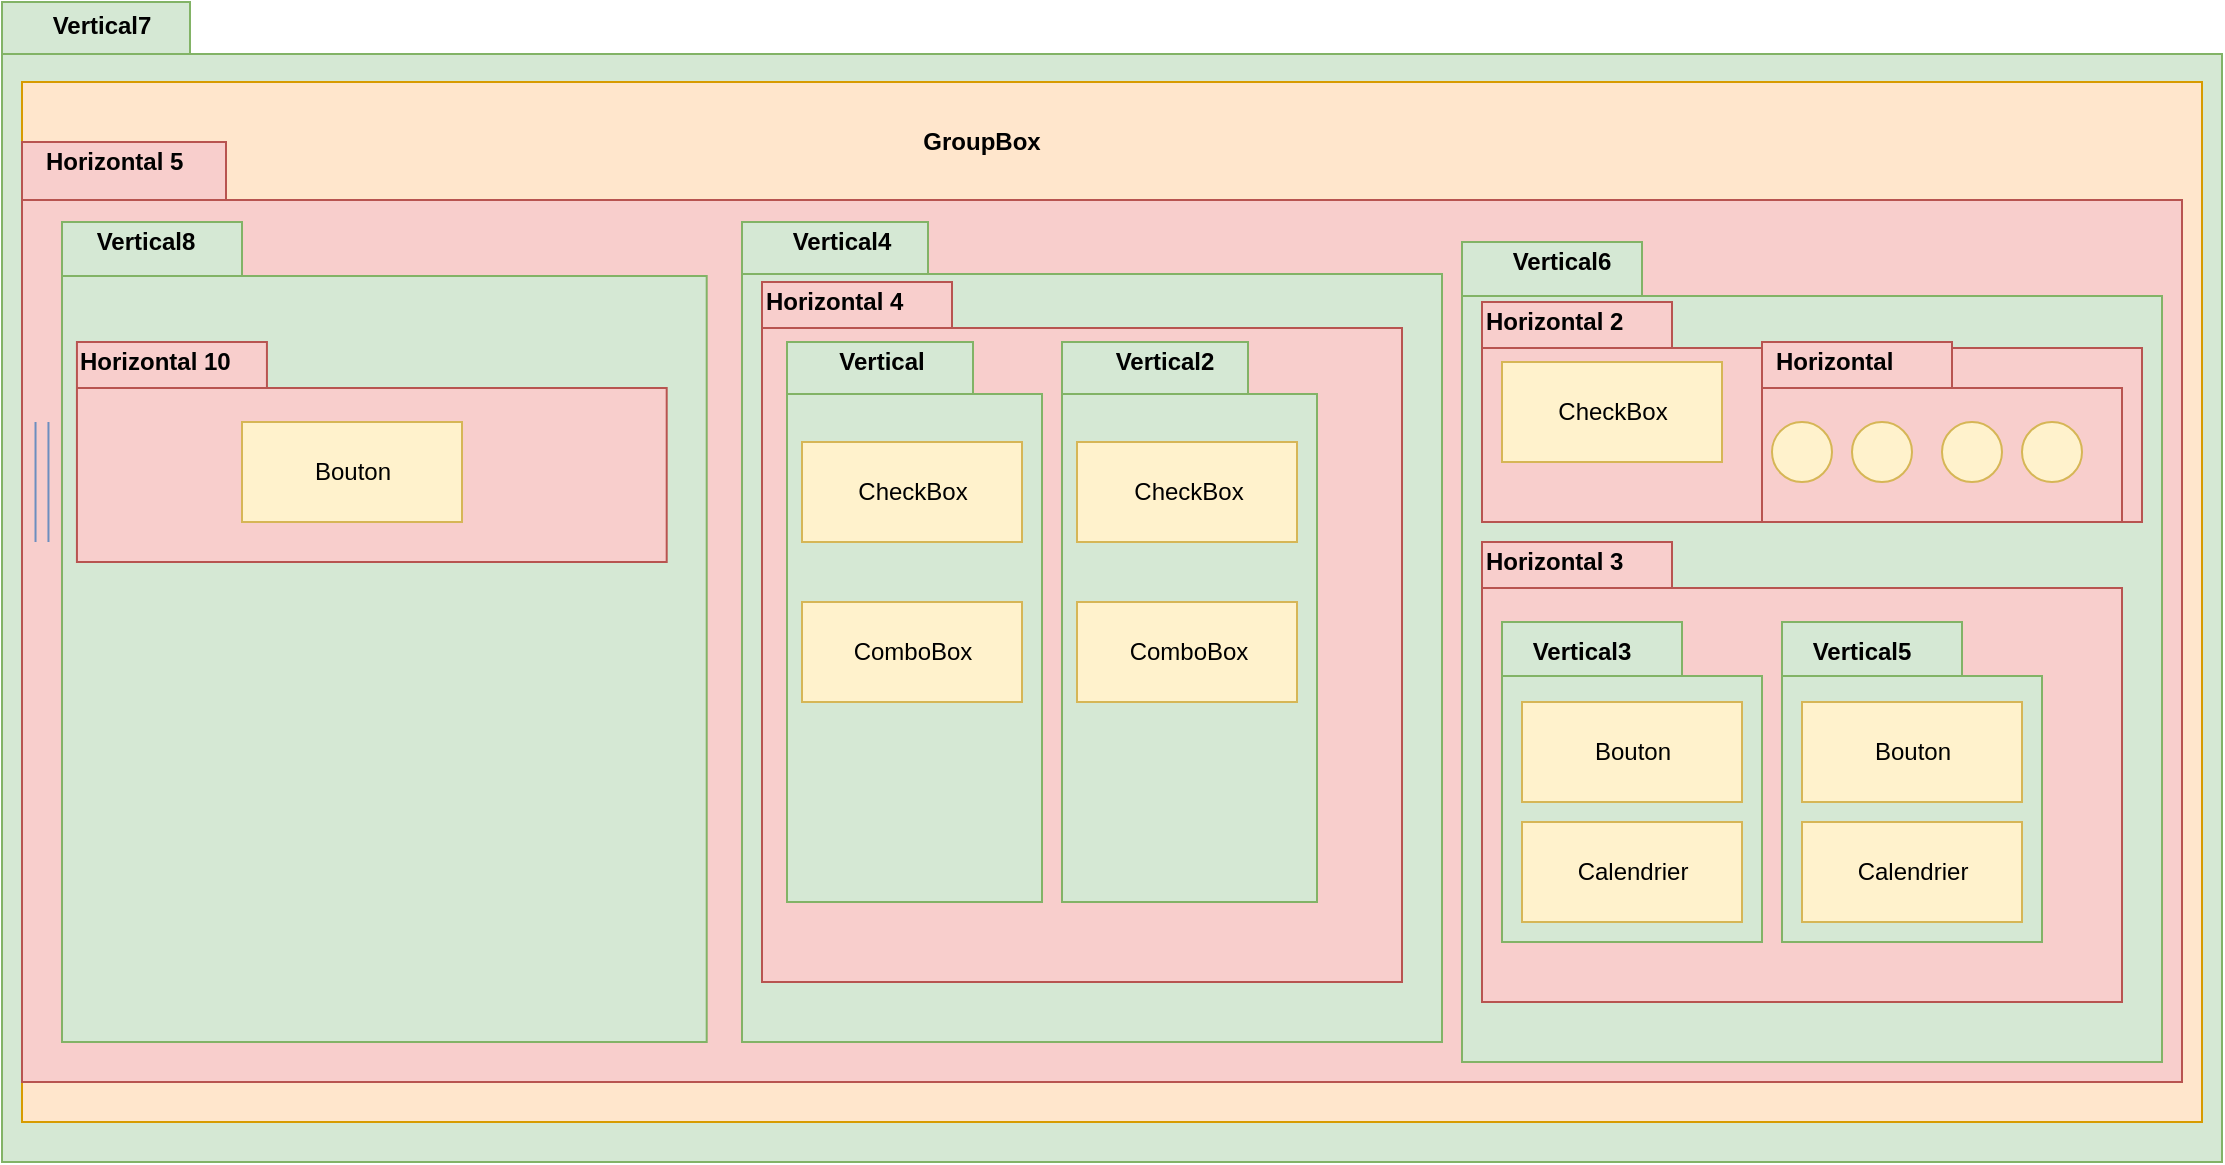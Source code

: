 <mxfile version="12.6.7" type="device" pages="3"><diagram id="0NMmQdU5TqQ1kGZvN3zl" name="IHMRapport"><mxGraphModel dx="1022" dy="723" grid="1" gridSize="10" guides="1" tooltips="1" connect="1" arrows="1" fold="1" page="1" pageScale="1" pageWidth="1169" pageHeight="1654" math="0" shadow="0"><root><mxCell id="0"/><mxCell id="1" parent="0"/><mxCell id="otSW71d-O1WbgjmMsNwK-2" value="" style="shape=folder;fontStyle=1;spacingTop=10;tabWidth=94;tabHeight=26;tabPosition=left;html=1;fillColor=#d5e8d4;strokeColor=#82b366;" parent="1" vertex="1"><mxGeometry x="20" y="20" width="1110" height="580" as="geometry"/></mxCell><mxCell id="otSW71d-O1WbgjmMsNwK-9" value="GroupBox" style="html=1;fillColor=#ffe6cc;strokeColor=#d79b00;" parent="1" vertex="1"><mxGeometry x="30" y="60" width="1090" height="520" as="geometry"/></mxCell><mxCell id="otSW71d-O1WbgjmMsNwK-3" value="&lt;b&gt;Vertical7&lt;/b&gt;" style="text;html=1;strokeColor=none;fillColor=none;align=center;verticalAlign=middle;whiteSpace=wrap;rounded=0;" parent="1" vertex="1"><mxGeometry x="50" y="22.35" width="40" height="20" as="geometry"/></mxCell><mxCell id="otSW71d-O1WbgjmMsNwK-4" value="" style="shape=folder;fontStyle=1;spacingTop=10;tabWidth=102;tabHeight=29;tabPosition=left;html=1;fillColor=#f8cecc;strokeColor=#b85450;" parent="1" vertex="1"><mxGeometry x="30" y="90" width="1080" height="470" as="geometry"/></mxCell><mxCell id="otSW71d-O1WbgjmMsNwK-5" value="&lt;div align=&quot;left&quot;&gt;&lt;b&gt;Horizontal 5&lt;/b&gt;&lt;/div&gt;" style="text;html=1;strokeColor=none;fillColor=none;align=left;verticalAlign=middle;whiteSpace=wrap;rounded=0;" parent="1" vertex="1"><mxGeometry x="40" y="90" width="100" height="20" as="geometry"/></mxCell><mxCell id="otSW71d-O1WbgjmMsNwK-7" value="" style="shape=link;html=1;fillColor=#dae8fc;strokeColor=#6c8ebf;width=6.471;" parent="1" edge="1"><mxGeometry width="50" height="50" relative="1" as="geometry"><mxPoint x="40" y="290" as="sourcePoint"/><mxPoint x="40" y="230" as="targetPoint"/></mxGeometry></mxCell><mxCell id="otSW71d-O1WbgjmMsNwK-10" value="" style="shape=folder;fontStyle=1;spacingTop=10;tabWidth=93;tabHeight=26;tabPosition=left;html=1;fillColor=#d5e8d4;strokeColor=#82b366;" parent="1" vertex="1"><mxGeometry x="390" y="130" width="350" height="410" as="geometry"/></mxCell><mxCell id="otSW71d-O1WbgjmMsNwK-11" value="&lt;div&gt;&lt;b&gt;Vertical4&lt;/b&gt;&lt;/div&gt;" style="text;html=1;strokeColor=none;fillColor=none;align=center;verticalAlign=middle;whiteSpace=wrap;rounded=0;" parent="1" vertex="1"><mxGeometry x="420" y="130.0" width="40" height="20" as="geometry"/></mxCell><mxCell id="otSW71d-O1WbgjmMsNwK-16" value="" style="shape=folder;fontStyle=1;spacingTop=10;tabWidth=95;tabHeight=23;tabPosition=left;html=1;fillColor=#f8cecc;strokeColor=#b85450;fillOpacity=100;" parent="1" vertex="1"><mxGeometry x="400" y="160" width="320" height="350" as="geometry"/></mxCell><mxCell id="otSW71d-O1WbgjmMsNwK-17" value="&lt;div align=&quot;left&quot;&gt;&lt;b&gt;Horizontal 4&lt;br&gt;&lt;/b&gt;&lt;/div&gt;" style="text;html=1;strokeColor=none;fillColor=none;align=left;verticalAlign=middle;whiteSpace=wrap;rounded=0;" parent="1" vertex="1"><mxGeometry x="400" y="160" width="100" height="20" as="geometry"/></mxCell><mxCell id="otSW71d-O1WbgjmMsNwK-12" value="" style="shape=folder;fontStyle=1;spacingTop=10;tabWidth=93;tabHeight=26;tabPosition=left;html=1;fillColor=#d5e8d4;strokeColor=#82b366;" parent="1" vertex="1"><mxGeometry x="412.5" y="190" width="127.5" height="280" as="geometry"/></mxCell><mxCell id="otSW71d-O1WbgjmMsNwK-13" value="&lt;div&gt;&lt;b&gt;Vertical&lt;/b&gt;&lt;/div&gt;" style="text;html=1;strokeColor=none;fillColor=none;align=center;verticalAlign=middle;whiteSpace=wrap;rounded=0;" parent="1" vertex="1"><mxGeometry x="440" y="190.0" width="40" height="20" as="geometry"/></mxCell><mxCell id="otSW71d-O1WbgjmMsNwK-14" value="&lt;div&gt;CheckBox&lt;/div&gt;" style="html=1;fillColor=#fff2cc;strokeColor=#d6b656;" parent="1" vertex="1"><mxGeometry x="420" y="240" width="110" height="50" as="geometry"/></mxCell><mxCell id="otSW71d-O1WbgjmMsNwK-15" value="ComboBox" style="html=1;fillColor=#fff2cc;strokeColor=#d6b656;" parent="1" vertex="1"><mxGeometry x="420" y="320" width="110" height="50" as="geometry"/></mxCell><mxCell id="otSW71d-O1WbgjmMsNwK-22" value="" style="shape=folder;fontStyle=1;spacingTop=10;tabWidth=93;tabHeight=26;tabPosition=left;html=1;fillColor=#d5e8d4;strokeColor=#82b366;" parent="1" vertex="1"><mxGeometry x="550" y="190" width="127.5" height="280" as="geometry"/></mxCell><mxCell id="otSW71d-O1WbgjmMsNwK-23" value="&lt;div align=&quot;left&quot;&gt;&lt;b&gt;Vertical2&lt;/b&gt;&lt;/div&gt;" style="text;html=1;strokeColor=none;fillColor=none;align=center;verticalAlign=middle;whiteSpace=wrap;rounded=0;" parent="1" vertex="1"><mxGeometry x="570" y="190" width="62.5" height="20" as="geometry"/></mxCell><mxCell id="otSW71d-O1WbgjmMsNwK-24" value="&lt;div&gt;CheckBox&lt;/div&gt;" style="html=1;fillColor=#fff2cc;strokeColor=#d6b656;" parent="1" vertex="1"><mxGeometry x="557.5" y="240" width="110" height="50" as="geometry"/></mxCell><mxCell id="otSW71d-O1WbgjmMsNwK-25" value="ComboBox" style="html=1;fillColor=#fff2cc;strokeColor=#d6b656;" parent="1" vertex="1"><mxGeometry x="557.5" y="320" width="110" height="50" as="geometry"/></mxCell><mxCell id="otSW71d-O1WbgjmMsNwK-27" value="" style="shape=folder;fontStyle=1;spacingTop=10;tabWidth=90;tabHeight=27;tabPosition=left;html=1;fillColor=#d5e8d4;strokeColor=#82b366;" parent="1" vertex="1"><mxGeometry x="750" y="140" width="350" height="410" as="geometry"/></mxCell><mxCell id="otSW71d-O1WbgjmMsNwK-28" value="&lt;div&gt;&lt;b&gt;Vertical6&lt;/b&gt;&lt;/div&gt;" style="text;html=1;strokeColor=none;fillColor=none;align=center;verticalAlign=middle;whiteSpace=wrap;rounded=0;" parent="1" vertex="1"><mxGeometry x="780" y="140.0" width="40" height="20" as="geometry"/></mxCell><mxCell id="otSW71d-O1WbgjmMsNwK-29" value="" style="shape=folder;fontStyle=1;spacingTop=10;tabWidth=95;tabHeight=23;tabPosition=left;html=1;fillColor=#f8cecc;strokeColor=#b85450;fillOpacity=100;" parent="1" vertex="1"><mxGeometry x="760" y="170" width="330" height="110" as="geometry"/></mxCell><mxCell id="otSW71d-O1WbgjmMsNwK-30" value="&lt;div align=&quot;left&quot;&gt;&lt;b&gt;Horizontal 2&lt;br&gt;&lt;/b&gt;&lt;/div&gt;" style="text;html=1;strokeColor=none;fillColor=none;align=left;verticalAlign=middle;whiteSpace=wrap;rounded=0;" parent="1" vertex="1"><mxGeometry x="760" y="170" width="100" height="20" as="geometry"/></mxCell><mxCell id="otSW71d-O1WbgjmMsNwK-32" value="&lt;div&gt;CheckBox&lt;/div&gt;" style="html=1;fillColor=#fff2cc;strokeColor=#d6b656;" parent="1" vertex="1"><mxGeometry x="770" y="200" width="110" height="50" as="geometry"/></mxCell><mxCell id="otSW71d-O1WbgjmMsNwK-33" value="" style="shape=folder;fontStyle=1;spacingTop=10;tabWidth=95;tabHeight=23;tabPosition=left;html=1;fillColor=#f8cecc;strokeColor=#b85450;fillOpacity=100;" parent="1" vertex="1"><mxGeometry x="900" y="190" width="180" height="90" as="geometry"/></mxCell><mxCell id="otSW71d-O1WbgjmMsNwK-34" value="&lt;div align=&quot;left&quot;&gt;&lt;b&gt;Horizontal&lt;br&gt;&lt;/b&gt;&lt;/div&gt;" style="text;html=1;strokeColor=none;fillColor=none;align=left;verticalAlign=middle;whiteSpace=wrap;rounded=0;" parent="1" vertex="1"><mxGeometry x="905" y="190" width="100" height="20" as="geometry"/></mxCell><mxCell id="otSW71d-O1WbgjmMsNwK-35" value="" style="ellipse;whiteSpace=wrap;html=1;aspect=fixed;fillColor=#fff2cc;strokeColor=#d6b656;" parent="1" vertex="1"><mxGeometry x="905" y="230" width="30" height="30" as="geometry"/></mxCell><mxCell id="otSW71d-O1WbgjmMsNwK-36" value="" style="ellipse;whiteSpace=wrap;html=1;aspect=fixed;fillColor=#fff2cc;strokeColor=#d6b656;" parent="1" vertex="1"><mxGeometry x="945" y="230" width="30" height="30" as="geometry"/></mxCell><mxCell id="otSW71d-O1WbgjmMsNwK-37" value="" style="ellipse;whiteSpace=wrap;html=1;aspect=fixed;fillColor=#fff2cc;strokeColor=#d6b656;" parent="1" vertex="1"><mxGeometry x="990" y="230" width="30" height="30" as="geometry"/></mxCell><mxCell id="otSW71d-O1WbgjmMsNwK-38" value="" style="ellipse;whiteSpace=wrap;html=1;aspect=fixed;fillColor=#fff2cc;strokeColor=#d6b656;" parent="1" vertex="1"><mxGeometry x="1030" y="230" width="30" height="30" as="geometry"/></mxCell><mxCell id="otSW71d-O1WbgjmMsNwK-45" value="" style="shape=folder;fontStyle=1;spacingTop=10;tabWidth=95;tabHeight=23;tabPosition=left;html=1;fillColor=#f8cecc;strokeColor=#b85450;fillOpacity=100;" parent="1" vertex="1"><mxGeometry x="760" y="290" width="320" height="230" as="geometry"/></mxCell><mxCell id="otSW71d-O1WbgjmMsNwK-46" value="&lt;div align=&quot;left&quot;&gt;&lt;b&gt;Horizontal 3&lt;br&gt;&lt;/b&gt;&lt;/div&gt;" style="text;html=1;strokeColor=none;fillColor=none;align=left;verticalAlign=middle;whiteSpace=wrap;rounded=0;" parent="1" vertex="1"><mxGeometry x="760" y="290" width="100" height="20" as="geometry"/></mxCell><mxCell id="otSW71d-O1WbgjmMsNwK-40" value="" style="shape=folder;fontStyle=1;spacingTop=10;tabWidth=90;tabHeight=27;tabPosition=left;html=1;fillColor=#d5e8d4;strokeColor=#82b366;" parent="1" vertex="1"><mxGeometry x="770" y="330" width="130" height="160" as="geometry"/></mxCell><mxCell id="otSW71d-O1WbgjmMsNwK-41" value="&lt;div&gt;&lt;b&gt;Vertical3&lt;/b&gt;&lt;/div&gt;" style="text;html=1;strokeColor=none;fillColor=none;align=center;verticalAlign=middle;whiteSpace=wrap;rounded=0;" parent="1" vertex="1"><mxGeometry x="790" y="335" width="40" height="20" as="geometry"/></mxCell><mxCell id="otSW71d-O1WbgjmMsNwK-43" value="Bouton" style="html=1;fillColor=#fff2cc;strokeColor=#d6b656;" parent="1" vertex="1"><mxGeometry x="780" y="370" width="110" height="50" as="geometry"/></mxCell><mxCell id="otSW71d-O1WbgjmMsNwK-44" value="Calendrier" style="html=1;fillColor=#fff2cc;strokeColor=#d6b656;" parent="1" vertex="1"><mxGeometry x="780" y="430" width="110" height="50" as="geometry"/></mxCell><mxCell id="otSW71d-O1WbgjmMsNwK-47" value="" style="shape=folder;fontStyle=1;spacingTop=10;tabWidth=90;tabHeight=27;tabPosition=left;html=1;fillColor=#d5e8d4;strokeColor=#82b366;" parent="1" vertex="1"><mxGeometry x="910" y="330" width="130" height="160" as="geometry"/></mxCell><mxCell id="otSW71d-O1WbgjmMsNwK-48" value="&lt;div&gt;&lt;b&gt;Vertical5&lt;/b&gt;&lt;/div&gt;" style="text;html=1;strokeColor=none;fillColor=none;align=center;verticalAlign=middle;whiteSpace=wrap;rounded=0;" parent="1" vertex="1"><mxGeometry x="930" y="335" width="40" height="20" as="geometry"/></mxCell><mxCell id="otSW71d-O1WbgjmMsNwK-49" value="Bouton" style="html=1;fillColor=#fff2cc;strokeColor=#d6b656;" parent="1" vertex="1"><mxGeometry x="920" y="370" width="110" height="50" as="geometry"/></mxCell><mxCell id="otSW71d-O1WbgjmMsNwK-50" value="Calendrier" style="html=1;fillColor=#fff2cc;strokeColor=#d6b656;" parent="1" vertex="1"><mxGeometry x="920" y="430" width="110" height="50" as="geometry"/></mxCell><mxCell id="otSW71d-O1WbgjmMsNwK-51" value="" style="shape=folder;fontStyle=1;spacingTop=10;tabWidth=90;tabHeight=27;tabPosition=left;html=1;fillColor=#d5e8d4;strokeColor=#82b366;" parent="1" vertex="1"><mxGeometry x="50" y="130" width="322.35" height="410" as="geometry"/></mxCell><mxCell id="otSW71d-O1WbgjmMsNwK-52" value="&lt;div&gt;&lt;b&gt;Vertical8&lt;/b&gt;&lt;/div&gt;" style="text;html=1;strokeColor=none;fillColor=none;align=center;verticalAlign=middle;whiteSpace=wrap;rounded=0;" parent="1" vertex="1"><mxGeometry x="72.35" y="130.0" width="40" height="20" as="geometry"/></mxCell><mxCell id="otSW71d-O1WbgjmMsNwK-53" value="" style="shape=folder;fontStyle=1;spacingTop=10;tabWidth=95;tabHeight=23;tabPosition=left;html=1;fillColor=#f8cecc;strokeColor=#b85450;fillOpacity=100;" parent="1" vertex="1"><mxGeometry x="57.47" y="190" width="294.88" height="110" as="geometry"/></mxCell><mxCell id="otSW71d-O1WbgjmMsNwK-54" value="&lt;div&gt;&lt;b&gt;Horizontal &lt;/b&gt;&lt;b&gt;10&lt;/b&gt;&lt;/div&gt;" style="text;html=1;strokeColor=none;fillColor=none;align=left;verticalAlign=middle;whiteSpace=wrap;rounded=0;" parent="1" vertex="1"><mxGeometry x="57.47" y="190" width="134.88" height="20" as="geometry"/></mxCell><mxCell id="otSW71d-O1WbgjmMsNwK-55" value="Bouton" style="html=1;fillColor=#fff2cc;strokeColor=#d6b656;" parent="1" vertex="1"><mxGeometry x="140.0" y="230" width="110" height="50" as="geometry"/></mxCell><mxCell id="aP0zRacj7gYFiWTM4Fsq-1" value="&lt;div&gt;&lt;b&gt;GroupBox&lt;/b&gt;&lt;/div&gt;" style="text;html=1;strokeColor=none;fillColor=none;align=center;verticalAlign=middle;whiteSpace=wrap;rounded=0;" parent="1" vertex="1"><mxGeometry x="490" y="80" width="40" height="20" as="geometry"/></mxCell></root></mxGraphModel></diagram><diagram id="5NvXTTq6SskbN5lYxQjm" name="IHMPointeau"><mxGraphModel dx="1202" dy="851" grid="1" gridSize="10" guides="1" tooltips="1" connect="1" arrows="1" fold="1" page="1" pageScale="1" pageWidth="850" pageHeight="1100" math="0" shadow="0"><root><mxCell id="3f95LozEubeywQOr4OTT-0"/><mxCell id="3f95LozEubeywQOr4OTT-1" parent="3f95LozEubeywQOr4OTT-0"/><mxCell id="rwfBAxxyRv9CuKLF4wXZ-0" value="" style="shape=folder;fontStyle=1;spacingTop=10;tabWidth=94;tabHeight=26;tabPosition=left;html=1;fillColor=#d5e8d4;strokeColor=#82b366;" parent="3f95LozEubeywQOr4OTT-1" vertex="1"><mxGeometry x="20" y="20" width="1110" height="1020" as="geometry"/></mxCell><mxCell id="rwfBAxxyRv9CuKLF4wXZ-2" value="&lt;b&gt;Vertical2&lt;/b&gt;" style="text;html=1;strokeColor=none;fillColor=none;align=center;verticalAlign=middle;whiteSpace=wrap;rounded=0;" parent="3f95LozEubeywQOr4OTT-1" vertex="1"><mxGeometry x="50" y="22.35" width="40" height="20" as="geometry"/></mxCell><mxCell id="rwfBAxxyRv9CuKLF4wXZ-3" value="" style="shape=folder;fontStyle=1;spacingTop=10;tabWidth=102;tabHeight=29;tabPosition=left;html=1;fillColor=#f8cecc;strokeColor=#b85450;" parent="3f95LozEubeywQOr4OTT-1" vertex="1"><mxGeometry x="80" y="80" width="920" height="120" as="geometry"/></mxCell><mxCell id="rwfBAxxyRv9CuKLF4wXZ-4" value="&lt;div align=&quot;left&quot;&gt;&lt;b&gt;Horizontal6&lt;br&gt;&lt;/b&gt;&lt;/div&gt;" style="text;html=1;strokeColor=none;fillColor=none;align=left;verticalAlign=middle;whiteSpace=wrap;rounded=0;" parent="3f95LozEubeywQOr4OTT-1" vertex="1"><mxGeometry x="90" y="80" width="100" height="20" as="geometry"/></mxCell><mxCell id="qNgT1uP5ViKe7fNCqSEb-0" value="Pointeau" style="text;html=1;strokeColor=#d6b656;fillColor=#fff2cc;align=center;verticalAlign=middle;whiteSpace=wrap;rounded=0;" parent="3f95LozEubeywQOr4OTT-1" vertex="1"><mxGeometry x="360" y="130" width="90" height="50" as="geometry"/></mxCell><mxCell id="qNgT1uP5ViKe7fNCqSEb-2" value="" style="shape=link;html=1;fillColor=#dae8fc;strokeColor=#6c8ebf;" parent="3f95LozEubeywQOr4OTT-1" edge="1"><mxGeometry width="50" height="50" relative="1" as="geometry"><mxPoint x="180" y="120" as="sourcePoint"/><mxPoint x="180" y="190" as="targetPoint"/></mxGeometry></mxCell><mxCell id="3FG_QixNOHKgJ2k-6fQh-0" value="ComboBox" style="html=1;fillColor=#fff2cc;strokeColor=#d6b656;" parent="3f95LozEubeywQOr4OTT-1" vertex="1"><mxGeometry x="480" y="130" width="110" height="50" as="geometry"/></mxCell><mxCell id="9cK3oA2O1N7NuBcLp84S-0" value="Bouton" style="html=1;fillColor=#fff2cc;strokeColor=#d6b656;" parent="3f95LozEubeywQOr4OTT-1" vertex="1"><mxGeometry x="620" y="130" width="110" height="50" as="geometry"/></mxCell><mxCell id="9cK3oA2O1N7NuBcLp84S-1" value="" style="shape=link;html=1;fillColor=#dae8fc;strokeColor=#6c8ebf;" parent="3f95LozEubeywQOr4OTT-1" edge="1"><mxGeometry width="50" height="50" relative="1" as="geometry"><mxPoint x="930" y="120" as="sourcePoint"/><mxPoint x="930" y="190" as="targetPoint"/></mxGeometry></mxCell><mxCell id="9cK3oA2O1N7NuBcLp84S-6" value="" style="shape=link;html=1;fillColor=#dae8fc;strokeColor=#6c8ebf;" parent="3f95LozEubeywQOr4OTT-1" edge="1"><mxGeometry width="50" height="50" relative="1" as="geometry"><mxPoint x="460" y="80" as="sourcePoint"/><mxPoint x="560" y="80" as="targetPoint"/></mxGeometry></mxCell><mxCell id="9cK3oA2O1N7NuBcLp84S-7" value="" style="endArrow=none;html=1;entryX=0;entryY=0;entryDx=1110;entryDy=224.5;entryPerimeter=0;fillColor=#f5f5f5;strokeColor=#666666;gradientColor=#b3b3b3;" parent="3f95LozEubeywQOr4OTT-1" target="rwfBAxxyRv9CuKLF4wXZ-0" edge="1"><mxGeometry width="50" height="50" relative="1" as="geometry"><mxPoint x="20" y="240" as="sourcePoint"/><mxPoint x="980" y="240" as="targetPoint"/></mxGeometry></mxCell><mxCell id="9cK3oA2O1N7NuBcLp84S-9" value="" style="shape=folder;fontStyle=1;spacingTop=10;tabWidth=102;tabHeight=29;tabPosition=left;html=1;fillColor=#f8cecc;strokeColor=#b85450;" parent="3f95LozEubeywQOr4OTT-1" vertex="1"><mxGeometry x="80" y="260" width="1000" height="590" as="geometry"/></mxCell><mxCell id="9cK3oA2O1N7NuBcLp84S-10" value="&lt;div align=&quot;left&quot;&gt;&lt;b&gt;Horizontal5&lt;/b&gt;&lt;/div&gt;" style="text;html=1;strokeColor=none;fillColor=none;align=left;verticalAlign=middle;whiteSpace=wrap;rounded=0;" parent="3f95LozEubeywQOr4OTT-1" vertex="1"><mxGeometry x="90" y="260" width="100" height="20" as="geometry"/></mxCell><mxCell id="9cK3oA2O1N7NuBcLp84S-11" value="" style="shape=link;html=1;gradientColor=#7ea6e0;fillColor=#dae8fc;strokeColor=#6c8ebf;width=4.286;" parent="3f95LozEubeywQOr4OTT-1" edge="1"><mxGeometry width="50" height="50" relative="1" as="geometry"><mxPoint x="120" y="710" as="sourcePoint"/><mxPoint x="120" y="327.5" as="targetPoint"/></mxGeometry></mxCell><mxCell id="aMZZ7nhdAvuQnxyv1i2I-0" value="" style="shape=folder;fontStyle=1;spacingTop=10;tabWidth=93;tabHeight=26;tabPosition=left;html=1;fillColor=#d5e8d4;strokeColor=#82b366;" parent="3f95LozEubeywQOr4OTT-1" vertex="1"><mxGeometry x="600" y="300" width="410" height="530" as="geometry"/></mxCell><mxCell id="aMZZ7nhdAvuQnxyv1i2I-1" value="&lt;div&gt;&lt;b&gt;Vertical4&lt;/b&gt;&lt;/div&gt;" style="text;html=1;strokeColor=none;fillColor=none;align=center;verticalAlign=middle;whiteSpace=wrap;rounded=0;" parent="3f95LozEubeywQOr4OTT-1" vertex="1"><mxGeometry x="627.5" y="300" width="40" height="20" as="geometry"/></mxCell><mxCell id="aMZZ7nhdAvuQnxyv1i2I-2" value="" style="shape=folder;fontStyle=1;spacingTop=10;tabWidth=102;tabHeight=29;tabPosition=left;html=1;fillColor=#f8cecc;strokeColor=#b85450;" parent="3f95LozEubeywQOr4OTT-1" vertex="1"><mxGeometry x="620" y="500" width="360" height="110" as="geometry"/></mxCell><mxCell id="aMZZ7nhdAvuQnxyv1i2I-3" value="&lt;div align=&quot;left&quot;&gt;&lt;b&gt;Horizontal8&lt;/b&gt;&lt;/div&gt;" style="text;html=1;strokeColor=none;fillColor=none;align=left;verticalAlign=middle;whiteSpace=wrap;rounded=0;" parent="3f95LozEubeywQOr4OTT-1" vertex="1"><mxGeometry x="627.5" y="500" width="100" height="20" as="geometry"/></mxCell><mxCell id="aMZZ7nhdAvuQnxyv1i2I-4" value="Batiment" style="text;html=1;strokeColor=#d6b656;fillColor=#fff2cc;align=center;verticalAlign=middle;whiteSpace=wrap;rounded=0;" parent="3f95LozEubeywQOr4OTT-1" vertex="1"><mxGeometry x="690" y="550" width="90" height="50" as="geometry"/></mxCell><mxCell id="aMZZ7nhdAvuQnxyv1i2I-5" value="&lt;div&gt;lineEdit&lt;/div&gt;" style="html=1;fillColor=#fff2cc;strokeColor=#d6b656;" parent="3f95LozEubeywQOr4OTT-1" vertex="1"><mxGeometry x="810" y="550" width="110" height="50" as="geometry"/></mxCell><mxCell id="aMZZ7nhdAvuQnxyv1i2I-6" value="" style="shape=link;html=1;fillColor=#dae8fc;strokeColor=#6c8ebf;" parent="3f95LozEubeywQOr4OTT-1" edge="1"><mxGeometry width="50" height="50" relative="1" as="geometry"><mxPoint x="810" y="634.29" as="sourcePoint"/><mxPoint x="910" y="634.29" as="targetPoint"/></mxGeometry></mxCell><mxCell id="aMZZ7nhdAvuQnxyv1i2I-7" value="" style="shape=folder;fontStyle=1;spacingTop=10;tabWidth=102;tabHeight=29;tabPosition=left;html=1;fillColor=#f8cecc;strokeColor=#b85450;" parent="3f95LozEubeywQOr4OTT-1" vertex="1"><mxGeometry x="620" y="620" width="360" height="110" as="geometry"/></mxCell><mxCell id="aMZZ7nhdAvuQnxyv1i2I-8" value="&lt;div align=&quot;left&quot;&gt;&lt;b&gt;Horizontal10&lt;/b&gt;&lt;/div&gt;" style="text;html=1;strokeColor=none;fillColor=none;align=left;verticalAlign=middle;whiteSpace=wrap;rounded=0;" parent="3f95LozEubeywQOr4OTT-1" vertex="1"><mxGeometry x="627.5" y="625" width="100" height="20" as="geometry"/></mxCell><mxCell id="aMZZ7nhdAvuQnxyv1i2I-9" value="Etage" style="text;html=1;strokeColor=#d6b656;fillColor=#fff2cc;align=center;verticalAlign=middle;whiteSpace=wrap;rounded=0;" parent="3f95LozEubeywQOr4OTT-1" vertex="1"><mxGeometry x="690" y="675" width="90" height="50" as="geometry"/></mxCell><mxCell id="aMZZ7nhdAvuQnxyv1i2I-10" value="lineEdit" style="html=1;fillColor=#fff2cc;strokeColor=#d6b656;" parent="3f95LozEubeywQOr4OTT-1" vertex="1"><mxGeometry x="810" y="675" width="110" height="50" as="geometry"/></mxCell><mxCell id="aMZZ7nhdAvuQnxyv1i2I-17" value="" style="shape=link;html=1;gradientColor=#7ea6e0;fillColor=#dae8fc;strokeColor=#6c8ebf;width=4.286;" parent="3f95LozEubeywQOr4OTT-1" edge="1"><mxGeometry width="50" height="50" relative="1" as="geometry"><mxPoint x="1050" y="706.25" as="sourcePoint"/><mxPoint x="1050" y="323.75" as="targetPoint"/></mxGeometry></mxCell><mxCell id="aMZZ7nhdAvuQnxyv1i2I-18" value="" style="endArrow=none;html=1;entryX=0;entryY=0;entryDx=1110;entryDy=224.5;entryPerimeter=0;fillColor=#f5f5f5;strokeColor=#666666;gradientColor=#b3b3b3;" parent="3f95LozEubeywQOr4OTT-1" edge="1"><mxGeometry width="50" height="50" relative="1" as="geometry"><mxPoint x="20" y="857.75" as="sourcePoint"/><mxPoint x="1130.0" y="862.25" as="targetPoint"/></mxGeometry></mxCell><mxCell id="aMZZ7nhdAvuQnxyv1i2I-19" value="" style="shape=folder;fontStyle=1;spacingTop=10;tabWidth=102;tabHeight=29;tabPosition=left;html=1;fillColor=#f8cecc;strokeColor=#b85450;" parent="3f95LozEubeywQOr4OTT-1" vertex="1"><mxGeometry x="90" y="870" width="920" height="120" as="geometry"/></mxCell><mxCell id="aMZZ7nhdAvuQnxyv1i2I-20" value="&lt;div align=&quot;left&quot;&gt;&lt;b&gt;Horizontal4&lt;/b&gt;&lt;/div&gt;" style="text;html=1;strokeColor=none;fillColor=none;align=left;verticalAlign=middle;whiteSpace=wrap;rounded=0;" parent="3f95LozEubeywQOr4OTT-1" vertex="1"><mxGeometry x="100" y="870" width="100" height="20" as="geometry"/></mxCell><mxCell id="aMZZ7nhdAvuQnxyv1i2I-21" value="" style="shape=link;html=1;fillColor=#dae8fc;strokeColor=#6c8ebf;" parent="3f95LozEubeywQOr4OTT-1" edge="1"><mxGeometry width="50" height="50" relative="1" as="geometry"><mxPoint x="120" y="910" as="sourcePoint"/><mxPoint x="120" y="980" as="targetPoint"/></mxGeometry></mxCell><mxCell id="HRIdEIaG8raKNIZ00bgh-0" value="Enregistrer" style="text;html=1;strokeColor=#d6b656;fillColor=#fff2cc;align=center;verticalAlign=middle;whiteSpace=wrap;rounded=0;" parent="3f95LozEubeywQOr4OTT-1" vertex="1"><mxGeometry x="450" y="920" width="90" height="50" as="geometry"/></mxCell><mxCell id="HRIdEIaG8raKNIZ00bgh-1" value="Supprimer" style="text;html=1;strokeColor=#d6b656;fillColor=#fff2cc;align=center;verticalAlign=middle;whiteSpace=wrap;rounded=0;" parent="3f95LozEubeywQOr4OTT-1" vertex="1"><mxGeometry x="590" y="920" width="90" height="50" as="geometry"/></mxCell><mxCell id="HRIdEIaG8raKNIZ00bgh-2" value="" style="shape=link;html=1;fillColor=#dae8fc;strokeColor=#6c8ebf;" parent="3f95LozEubeywQOr4OTT-1" edge="1"><mxGeometry width="50" height="50" relative="1" as="geometry"><mxPoint x="980" y="910" as="sourcePoint"/><mxPoint x="980" y="980" as="targetPoint"/></mxGeometry></mxCell><mxCell id="HRIdEIaG8raKNIZ00bgh-3" value="" style="shape=link;html=1;fillColor=#dae8fc;strokeColor=#6c8ebf;" parent="3f95LozEubeywQOr4OTT-1" edge="1"><mxGeometry width="50" height="50" relative="1" as="geometry"><mxPoint x="460" y="1020" as="sourcePoint"/><mxPoint x="560" y="1020" as="targetPoint"/></mxGeometry></mxCell><mxCell id="HRIdEIaG8raKNIZ00bgh-4" value="" style="shape=link;html=1;gradientColor=#7ea6e0;fillColor=#dae8fc;strokeColor=#6c8ebf;width=4.286;" parent="3f95LozEubeywQOr4OTT-1" edge="1"><mxGeometry width="50" height="50" relative="1" as="geometry"><mxPoint x="570" y="710" as="sourcePoint"/><mxPoint x="570" y="327.5" as="targetPoint"/></mxGeometry></mxCell><mxCell id="HRIdEIaG8raKNIZ00bgh-5" value="" style="shape=folder;fontStyle=1;spacingTop=10;tabWidth=93;tabHeight=26;tabPosition=left;html=1;fillColor=#d5e8d4;strokeColor=#82b366;" parent="3f95LozEubeywQOr4OTT-1" vertex="1"><mxGeometry x="140" y="300" width="410" height="530" as="geometry"/></mxCell><mxCell id="HRIdEIaG8raKNIZ00bgh-6" value="&lt;div&gt;&lt;b&gt;Vertical&lt;/b&gt;&lt;/div&gt;" style="text;html=1;strokeColor=none;fillColor=none;align=center;verticalAlign=middle;whiteSpace=wrap;rounded=0;" parent="3f95LozEubeywQOr4OTT-1" vertex="1"><mxGeometry x="160" y="300" width="40" height="20" as="geometry"/></mxCell><mxCell id="HRIdEIaG8raKNIZ00bgh-13" value="" style="shape=folder;fontStyle=1;spacingTop=10;tabWidth=102;tabHeight=29;tabPosition=left;html=1;fillColor=#f8cecc;strokeColor=#b85450;" parent="3f95LozEubeywQOr4OTT-1" vertex="1"><mxGeometry x="161.25" y="460" width="360" height="110" as="geometry"/></mxCell><mxCell id="HRIdEIaG8raKNIZ00bgh-14" value="&lt;div align=&quot;left&quot;&gt;&lt;b&gt;Horizontal2&lt;/b&gt;&lt;/div&gt;" style="text;html=1;strokeColor=none;fillColor=none;align=left;verticalAlign=middle;whiteSpace=wrap;rounded=0;" parent="3f95LozEubeywQOr4OTT-1" vertex="1"><mxGeometry x="168.75" y="460" width="100" height="20" as="geometry"/></mxCell><mxCell id="HRIdEIaG8raKNIZ00bgh-15" value="Alias" style="text;html=1;strokeColor=#d6b656;fillColor=#fff2cc;align=center;verticalAlign=middle;whiteSpace=wrap;rounded=0;" parent="3f95LozEubeywQOr4OTT-1" vertex="1"><mxGeometry x="231.25" y="510" width="90" height="50" as="geometry"/></mxCell><mxCell id="HRIdEIaG8raKNIZ00bgh-16" value="lineEdit" style="html=1;fillColor=#fff2cc;strokeColor=#d6b656;" parent="3f95LozEubeywQOr4OTT-1" vertex="1"><mxGeometry x="351.25" y="510" width="110" height="50" as="geometry"/></mxCell><mxCell id="HRIdEIaG8raKNIZ00bgh-17" value="" style="shape=link;html=1;fillColor=#dae8fc;strokeColor=#6c8ebf;" parent="3f95LozEubeywQOr4OTT-1" edge="1"><mxGeometry width="50" height="50" relative="1" as="geometry"><mxPoint x="351.25" y="580" as="sourcePoint"/><mxPoint x="451.25" y="580" as="targetPoint"/></mxGeometry></mxCell><mxCell id="HRIdEIaG8raKNIZ00bgh-18" value="" style="shape=folder;fontStyle=1;spacingTop=10;tabWidth=102;tabHeight=29;tabPosition=left;html=1;fillColor=#f8cecc;strokeColor=#b85450;" parent="3f95LozEubeywQOr4OTT-1" vertex="1"><mxGeometry x="161.25" y="580" width="360" height="110" as="geometry"/></mxCell><mxCell id="HRIdEIaG8raKNIZ00bgh-19" value="&lt;div align=&quot;left&quot;&gt;&lt;b&gt;Horizontal3&lt;/b&gt;&lt;/div&gt;" style="text;html=1;strokeColor=none;fillColor=none;align=left;verticalAlign=middle;whiteSpace=wrap;rounded=0;" parent="3f95LozEubeywQOr4OTT-1" vertex="1"><mxGeometry x="168.75" y="580" width="100" height="20" as="geometry"/></mxCell><mxCell id="HRIdEIaG8raKNIZ00bgh-20" value="Tag" style="text;html=1;strokeColor=#d6b656;fillColor=#fff2cc;align=center;verticalAlign=middle;whiteSpace=wrap;rounded=0;" parent="3f95LozEubeywQOr4OTT-1" vertex="1"><mxGeometry x="231.25" y="630" width="90" height="50" as="geometry"/></mxCell><mxCell id="HRIdEIaG8raKNIZ00bgh-21" value="lineEdit" style="html=1;fillColor=#fff2cc;strokeColor=#d6b656;" parent="3f95LozEubeywQOr4OTT-1" vertex="1"><mxGeometry x="351.25" y="630" width="110" height="50" as="geometry"/></mxCell><mxCell id="HRIdEIaG8raKNIZ00bgh-22" value="" style="shape=folder;fontStyle=1;spacingTop=10;tabWidth=102;tabHeight=29;tabPosition=left;html=1;fillColor=#f8cecc;strokeColor=#b85450;" parent="3f95LozEubeywQOr4OTT-1" vertex="1"><mxGeometry x="160" y="700" width="360" height="110" as="geometry"/></mxCell><mxCell id="HRIdEIaG8raKNIZ00bgh-23" value="&lt;div align=&quot;left&quot;&gt;&lt;b&gt;Horizontal&lt;/b&gt;&lt;/div&gt;" style="text;html=1;strokeColor=none;fillColor=none;align=left;verticalAlign=middle;whiteSpace=wrap;rounded=0;" parent="3f95LozEubeywQOr4OTT-1" vertex="1"><mxGeometry x="167.5" y="700" width="100" height="20" as="geometry"/></mxCell><mxCell id="HRIdEIaG8raKNIZ00bgh-24" value="Emplacement" style="text;html=1;strokeColor=#d6b656;fillColor=#fff2cc;align=center;verticalAlign=middle;whiteSpace=wrap;rounded=0;" parent="3f95LozEubeywQOr4OTT-1" vertex="1"><mxGeometry x="230" y="750" width="100" height="50" as="geometry"/></mxCell><mxCell id="HRIdEIaG8raKNIZ00bgh-25" value="lineEdit" style="html=1;fillColor=#fff2cc;strokeColor=#d6b656;" parent="3f95LozEubeywQOr4OTT-1" vertex="1"><mxGeometry x="350" y="750" width="110" height="50" as="geometry"/></mxCell><mxCell id="HRIdEIaG8raKNIZ00bgh-26" value="" style="shape=link;html=1;fillColor=#dae8fc;strokeColor=#6c8ebf;" parent="3f95LozEubeywQOr4OTT-1" edge="1"><mxGeometry width="50" height="50" relative="1" as="geometry"><mxPoint x="353.75" y="709.29" as="sourcePoint"/><mxPoint x="453.75" y="709.29" as="targetPoint"/></mxGeometry></mxCell><mxCell id="HRIdEIaG8raKNIZ00bgh-28" value="" style="shape=link;html=1;fillColor=#dae8fc;strokeColor=#6c8ebf;" parent="3f95LozEubeywQOr4OTT-1" edge="1"><mxGeometry width="50" height="50" relative="1" as="geometry"><mxPoint x="351.25" y="460" as="sourcePoint"/><mxPoint x="451.25" y="460" as="targetPoint"/></mxGeometry></mxCell><mxCell id="HRIdEIaG8raKNIZ00bgh-29" value="" style="shape=folder;fontStyle=1;spacingTop=10;tabWidth=102;tabHeight=29;tabPosition=left;html=1;fillColor=#f8cecc;strokeColor=#b85450;" parent="3f95LozEubeywQOr4OTT-1" vertex="1"><mxGeometry x="165" y="337.14" width="360" height="110" as="geometry"/></mxCell><mxCell id="HRIdEIaG8raKNIZ00bgh-30" value="&lt;div align=&quot;left&quot;&gt;&lt;b&gt;Horizontal9&lt;/b&gt;&lt;/div&gt;" style="text;html=1;strokeColor=none;fillColor=none;align=left;verticalAlign=middle;whiteSpace=wrap;rounded=0;" parent="3f95LozEubeywQOr4OTT-1" vertex="1"><mxGeometry x="172.5" y="337.14" width="100" height="20" as="geometry"/></mxCell><mxCell id="HRIdEIaG8raKNIZ00bgh-31" value="Informations pointeau" style="text;html=1;strokeColor=#d6b656;fillColor=#fff2cc;align=center;verticalAlign=middle;whiteSpace=wrap;rounded=0;" parent="3f95LozEubeywQOr4OTT-1" vertex="1"><mxGeometry x="230" y="387.14" width="230" height="50" as="geometry"/></mxCell><mxCell id="HRIdEIaG8raKNIZ00bgh-35" value="" style="shape=link;html=1;fillColor=#dae8fc;strokeColor=#6c8ebf;" parent="3f95LozEubeywQOr4OTT-1" edge="1"><mxGeometry width="50" height="50" relative="1" as="geometry"><mxPoint x="810" y="499.29" as="sourcePoint"/><mxPoint x="910" y="499.29" as="targetPoint"/></mxGeometry></mxCell><mxCell id="HRIdEIaG8raKNIZ00bgh-36" value="" style="shape=folder;fontStyle=1;spacingTop=10;tabWidth=102;tabHeight=29;tabPosition=left;html=1;fillColor=#f8cecc;strokeColor=#b85450;" parent="3f95LozEubeywQOr4OTT-1" vertex="1"><mxGeometry x="620" y="370.0" width="360" height="110" as="geometry"/></mxCell><mxCell id="HRIdEIaG8raKNIZ00bgh-37" value="&lt;div align=&quot;left&quot;&gt;&lt;b&gt;Horizontal7&lt;/b&gt;&lt;/div&gt;" style="text;html=1;strokeColor=none;fillColor=none;align=left;verticalAlign=middle;whiteSpace=wrap;rounded=0;" parent="3f95LozEubeywQOr4OTT-1" vertex="1"><mxGeometry x="627.5" y="370.0" width="100" height="20" as="geometry"/></mxCell><mxCell id="HRIdEIaG8raKNIZ00bgh-38" value="Informations complémentaires" style="text;html=1;strokeColor=#d6b656;fillColor=#fff2cc;align=center;verticalAlign=middle;whiteSpace=wrap;rounded=0;" parent="3f95LozEubeywQOr4OTT-1" vertex="1"><mxGeometry x="685" y="420.0" width="230" height="50" as="geometry"/></mxCell><mxCell id="HRIdEIaG8raKNIZ00bgh-41" value="" style="shape=link;html=1;fillColor=#dae8fc;strokeColor=#6c8ebf;" parent="3f95LozEubeywQOr4OTT-1" edge="1"><mxGeometry width="50" height="50" relative="1" as="geometry"><mxPoint x="820" y="750" as="sourcePoint"/><mxPoint x="920" y="750" as="targetPoint"/></mxGeometry></mxCell><mxCell id="HRIdEIaG8raKNIZ00bgh-43" value="" style="shape=folder;fontStyle=1;spacingTop=10;tabWidth=102;tabHeight=29;tabPosition=left;html=1;fillColor=#f8cecc;strokeColor=#b85450;" parent="3f95LozEubeywQOr4OTT-1" vertex="1"><mxGeometry x="620" y="740" width="360" height="80" as="geometry"/></mxCell><mxCell id="HRIdEIaG8raKNIZ00bgh-44" value="&lt;div align=&quot;left&quot;&gt;&lt;b&gt;Horizontal11&lt;/b&gt;&lt;/div&gt;" style="text;html=1;strokeColor=none;fillColor=none;align=left;verticalAlign=middle;whiteSpace=wrap;rounded=0;" parent="3f95LozEubeywQOr4OTT-1" vertex="1"><mxGeometry x="627.5" y="745" width="100" height="20" as="geometry"/></mxCell></root></mxGraphModel></diagram><diagram id="IIcTixeUWYx_Rgwmk1XS" name="IHMSynchroniser"><mxGraphModel dx="1117" dy="1033" grid="1" gridSize="10" guides="1" tooltips="1" connect="1" arrows="1" fold="1" page="1" pageScale="1" pageWidth="850" pageHeight="1100" math="0" shadow="0"><root><mxCell id="w5H0K6IRSH-EANnwpzNo-0"/><mxCell id="w5H0K6IRSH-EANnwpzNo-1" parent="w5H0K6IRSH-EANnwpzNo-0"/><mxCell id="rIGXVHS5HuPk7A19RCvr-0" value="" style="shape=folder;fontStyle=1;spacingTop=10;tabWidth=94;tabHeight=26;tabPosition=left;html=1;fillColor=#d5e8d4;strokeColor=#82b366;" vertex="1" parent="w5H0K6IRSH-EANnwpzNo-1"><mxGeometry x="20" y="20" width="1110" height="1140" as="geometry"/></mxCell><mxCell id="rIGXVHS5HuPk7A19RCvr-1" value="&lt;b&gt;Vertical2&lt;/b&gt;" style="text;html=1;strokeColor=none;fillColor=none;align=center;verticalAlign=middle;whiteSpace=wrap;rounded=0;" vertex="1" parent="w5H0K6IRSH-EANnwpzNo-1"><mxGeometry x="50" y="22.35" width="40" height="20" as="geometry"/></mxCell><mxCell id="AjFXZO10Pm08dBlM5Nxo-0" value="" style="shape=folder;fontStyle=1;spacingTop=10;tabWidth=102;tabHeight=29;tabPosition=left;html=1;fillColor=#f8cecc;strokeColor=#b85450;" vertex="1" parent="w5H0K6IRSH-EANnwpzNo-1"><mxGeometry x="80" y="50" width="920" height="280" as="geometry"/></mxCell><mxCell id="AjFXZO10Pm08dBlM5Nxo-1" value="&lt;div align=&quot;left&quot;&gt;&lt;b&gt;Horizontal3&lt;/b&gt;&lt;/div&gt;" style="text;html=1;strokeColor=none;fillColor=none;align=left;verticalAlign=middle;whiteSpace=wrap;rounded=0;" vertex="1" parent="w5H0K6IRSH-EANnwpzNo-1"><mxGeometry x="90" y="50" width="100" height="20" as="geometry"/></mxCell><mxCell id="rOJr2LnDWNbAdx90EYVq-0" value="" style="shape=folder;fontStyle=1;spacingTop=10;tabWidth=244;tabHeight=23;tabPosition=left;html=1;fillColor=#d5e8d4;strokeColor=#82b366;" vertex="1" parent="w5H0K6IRSH-EANnwpzNo-1"><mxGeometry x="100" y="90" width="360" height="180" as="geometry"/></mxCell><mxCell id="rOJr2LnDWNbAdx90EYVq-1" value="&lt;div&gt;&lt;b&gt;VerticalSelectionSmartphone&lt;/b&gt;&lt;/div&gt;" style="text;html=1;strokeColor=none;fillColor=none;align=center;verticalAlign=middle;whiteSpace=wrap;rounded=0;" vertex="1" parent="w5H0K6IRSH-EANnwpzNo-1"><mxGeometry x="120" y="90" width="220" height="20" as="geometry"/></mxCell><mxCell id="IggL0yVCMjMYWrh5SAz1-0" value="Selection" style="text;html=1;strokeColor=#d6b656;fillColor=#fff2cc;align=center;verticalAlign=middle;whiteSpace=wrap;rounded=0;" vertex="1" parent="w5H0K6IRSH-EANnwpzNo-1"><mxGeometry x="225" y="135" width="90" height="50" as="geometry"/></mxCell><mxCell id="IggL0yVCMjMYWrh5SAz1-1" value="comboBox" style="text;html=1;strokeColor=#d6b656;fillColor=#fff2cc;align=center;verticalAlign=middle;whiteSpace=wrap;rounded=0;" vertex="1" parent="w5H0K6IRSH-EANnwpzNo-1"><mxGeometry x="225" y="200" width="90" height="50" as="geometry"/></mxCell><mxCell id="IggL0yVCMjMYWrh5SAz1-2" value="" style="shape=link;html=1;fillColor=#dae8fc;strokeColor=#6c8ebf;" edge="1" parent="w5H0K6IRSH-EANnwpzNo-1"><mxGeometry width="50" height="50" relative="1" as="geometry"><mxPoint x="500" y="185" as="sourcePoint"/><mxPoint x="1000" y="184" as="targetPoint"/><Array as="points"><mxPoint x="720" y="185"/></Array></mxGeometry></mxCell><mxCell id="IggL0yVCMjMYWrh5SAz1-5" value="" style="shape=link;html=1;fillColor=#dae8fc;strokeColor=#6c8ebf;" edge="1" parent="w5H0K6IRSH-EANnwpzNo-1"><mxGeometry width="50" height="50" relative="1" as="geometry"><mxPoint x="539.29" y="420" as="sourcePoint"/><mxPoint x="539.29" y="340" as="targetPoint"/></mxGeometry></mxCell><mxCell id="IggL0yVCMjMYWrh5SAz1-6" value="" style="shape=folder;fontStyle=1;spacingTop=10;tabWidth=102;tabHeight=29;tabPosition=left;html=1;fillColor=#f8cecc;strokeColor=#b85450;" vertex="1" parent="w5H0K6IRSH-EANnwpzNo-1"><mxGeometry x="80" y="400" width="920" height="160" as="geometry"/></mxCell><mxCell id="IggL0yVCMjMYWrh5SAz1-7" value="&lt;div align=&quot;left&quot;&gt;&lt;b&gt;Horizontal2&lt;/b&gt;&lt;/div&gt;" style="text;html=1;strokeColor=none;fillColor=none;align=left;verticalAlign=middle;whiteSpace=wrap;rounded=0;" vertex="1" parent="w5H0K6IRSH-EANnwpzNo-1"><mxGeometry x="90" y="400" width="100" height="20" as="geometry"/></mxCell><mxCell id="IggL0yVCMjMYWrh5SAz1-8" value="" style="shape=link;html=1;fillColor=#dae8fc;strokeColor=#6c8ebf;" edge="1" parent="w5H0K6IRSH-EANnwpzNo-1"><mxGeometry width="50" height="50" relative="1" as="geometry"><mxPoint x="90.0" y="494.29" as="sourcePoint"/><mxPoint x="420" y="494" as="targetPoint"/><Array as="points"><mxPoint x="310" y="494.29"/></Array></mxGeometry></mxCell><mxCell id="IggL0yVCMjMYWrh5SAz1-9" value="Synchroniser" style="text;html=1;strokeColor=#d6b656;fillColor=#fff2cc;align=center;verticalAlign=middle;whiteSpace=wrap;rounded=0;" vertex="1" parent="w5H0K6IRSH-EANnwpzNo-1"><mxGeometry x="495" y="470" width="90" height="50" as="geometry"/></mxCell><mxCell id="IggL0yVCMjMYWrh5SAz1-10" value="" style="shape=link;html=1;fillColor=#dae8fc;strokeColor=#6c8ebf;" edge="1" parent="w5H0K6IRSH-EANnwpzNo-1"><mxGeometry width="50" height="50" relative="1" as="geometry"><mxPoint x="650" y="494.58" as="sourcePoint"/><mxPoint x="980.0" y="494.29" as="targetPoint"/><Array as="points"><mxPoint x="870" y="494.58"/></Array></mxGeometry></mxCell><mxCell id="IggL0yVCMjMYWrh5SAz1-13" value="" style="shape=link;html=1;fillColor=#dae8fc;strokeColor=#6c8ebf;" edge="1" parent="w5H0K6IRSH-EANnwpzNo-1"><mxGeometry width="50" height="50" relative="1" as="geometry"><mxPoint x="539.29" y="650" as="sourcePoint"/><mxPoint x="539.29" y="570" as="targetPoint"/></mxGeometry></mxCell><mxCell id="IggL0yVCMjMYWrh5SAz1-14" value="" style="shape=folder;fontStyle=1;spacingTop=10;tabWidth=93;tabHeight=26;tabPosition=left;html=1;fillColor=#d5e8d4;strokeColor=#82b366;" vertex="1" parent="w5H0K6IRSH-EANnwpzNo-1"><mxGeometry x="80" y="640" width="920" height="260" as="geometry"/></mxCell><mxCell id="IggL0yVCMjMYWrh5SAz1-15" value="&lt;div&gt;&lt;b&gt;Vertical&lt;/b&gt;&lt;/div&gt;" style="text;html=1;strokeColor=none;fillColor=none;align=center;verticalAlign=middle;whiteSpace=wrap;rounded=0;" vertex="1" parent="w5H0K6IRSH-EANnwpzNo-1"><mxGeometry x="110" y="640" width="40" height="20" as="geometry"/></mxCell><mxCell id="IggL0yVCMjMYWrh5SAz1-18" value="ProgressBar" style="rounded=1;whiteSpace=wrap;html=1;fillColor=#fff2cc;strokeColor=#d6b656;" vertex="1" parent="w5H0K6IRSH-EANnwpzNo-1"><mxGeometry x="90" y="690" width="900" height="40" as="geometry"/></mxCell><mxCell id="IggL0yVCMjMYWrh5SAz1-21" value="" style="shape=folder;fontStyle=1;spacingTop=10;tabWidth=102;tabHeight=29;tabPosition=left;html=1;fillColor=#f8cecc;strokeColor=#b85450;" vertex="1" parent="w5H0K6IRSH-EANnwpzNo-1"><mxGeometry x="90" y="750" width="900" height="140" as="geometry"/></mxCell><mxCell id="IggL0yVCMjMYWrh5SAz1-22" value="&lt;div align=&quot;left&quot;&gt;&lt;b&gt;Horizontal&lt;/b&gt;&lt;/div&gt;" style="text;html=1;strokeColor=none;fillColor=none;align=left;verticalAlign=middle;whiteSpace=wrap;rounded=0;" vertex="1" parent="w5H0K6IRSH-EANnwpzNo-1"><mxGeometry x="100" y="750" width="100" height="20" as="geometry"/></mxCell><mxCell id="IggL0yVCMjMYWrh5SAz1-23" value="Détails" style="text;html=1;strokeColor=#d6b656;fillColor=#fff2cc;align=center;verticalAlign=middle;whiteSpace=wrap;rounded=0;" vertex="1" parent="w5H0K6IRSH-EANnwpzNo-1"><mxGeometry x="150" y="810" width="90" height="50" as="geometry"/></mxCell><mxCell id="IggL0yVCMjMYWrh5SAz1-24" value="" style="shape=link;html=1;fillColor=#dae8fc;strokeColor=#6c8ebf;entryX=0;entryY=0;entryDx=920.0;entryDy=84.5;entryPerimeter=0;" edge="1" parent="w5H0K6IRSH-EANnwpzNo-1" target="IggL0yVCMjMYWrh5SAz1-21"><mxGeometry width="50" height="50" relative="1" as="geometry"><mxPoint x="290.0" y="834.29" as="sourcePoint"/><mxPoint x="740" y="834.29" as="targetPoint"/><Array as="points"><mxPoint x="510" y="834.29"/></Array></mxGeometry></mxCell><mxCell id="IggL0yVCMjMYWrh5SAz1-25" value="" style="shape=folder;fontStyle=1;spacingTop=10;tabWidth=102;tabHeight=29;tabPosition=left;html=1;fillColor=#f8cecc;strokeColor=#b85450;" vertex="1" parent="w5H0K6IRSH-EANnwpzNo-1"><mxGeometry x="80" y="910" width="920" height="160" as="geometry"/></mxCell><mxCell id="IggL0yVCMjMYWrh5SAz1-26" value="&lt;div align=&quot;left&quot;&gt;&lt;b&gt;Horizontal4&lt;/b&gt;&lt;/div&gt;" style="text;html=1;strokeColor=none;fillColor=none;align=left;verticalAlign=middle;whiteSpace=wrap;rounded=0;" vertex="1" parent="w5H0K6IRSH-EANnwpzNo-1"><mxGeometry x="90" y="910" width="100" height="20" as="geometry"/></mxCell><mxCell id="IggL0yVCMjMYWrh5SAz1-27" value="ListWidgetLog" style="rounded=0;whiteSpace=wrap;html=1;fillColor=#fff2cc;strokeColor=#d6b656;" vertex="1" parent="w5H0K6IRSH-EANnwpzNo-1"><mxGeometry x="100" y="950" width="890" height="110" as="geometry"/></mxCell><mxCell id="IggL0yVCMjMYWrh5SAz1-28" value="" style="shape=link;html=1;fillColor=#dae8fc;strokeColor=#6c8ebf;" edge="1" parent="w5H0K6IRSH-EANnwpzNo-1"><mxGeometry width="50" height="50" relative="1" as="geometry"><mxPoint x="544.29" y="1160" as="sourcePoint"/><mxPoint x="544.29" y="1080" as="targetPoint"/></mxGeometry></mxCell></root></mxGraphModel></diagram></mxfile>